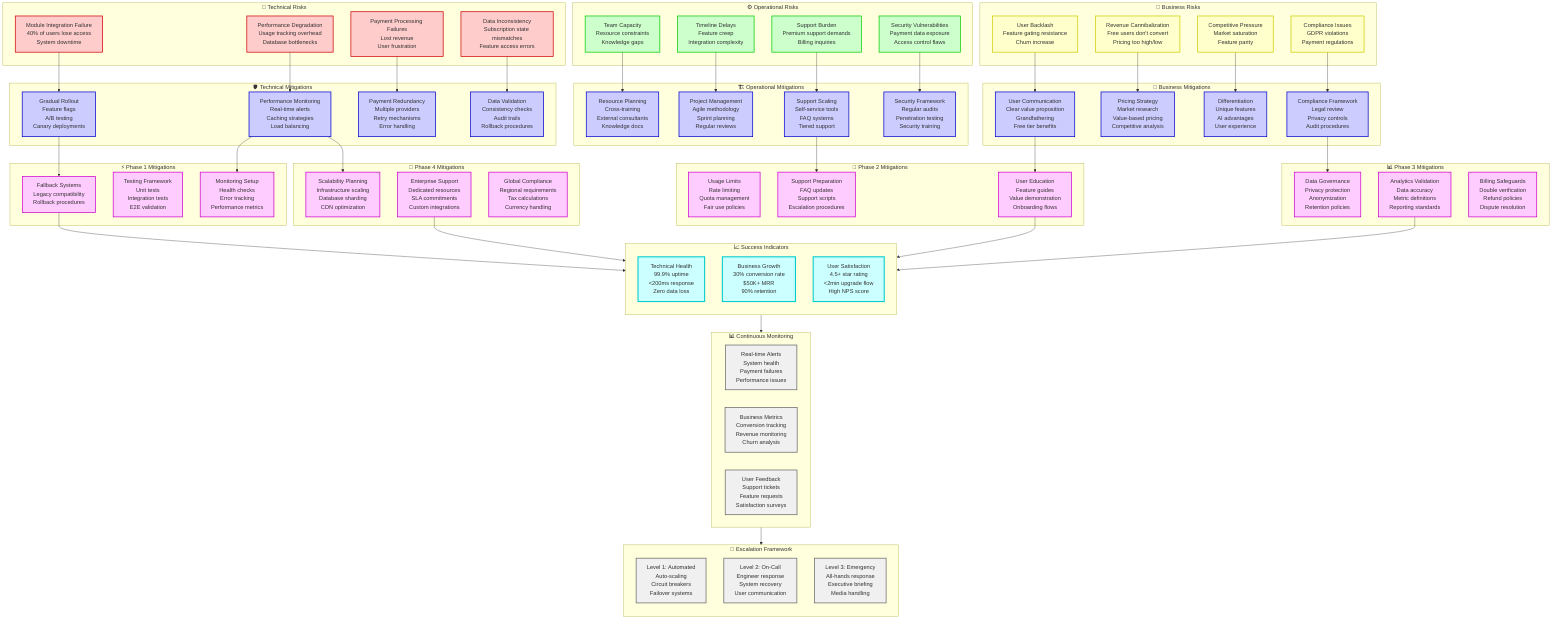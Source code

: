 graph TB
    %% Risk Categories
    subgraph TechRisks["🔧 Technical Risks"]
        direction TB
        T1[Module Integration Failure<br/>40% of users lose access<br/>System downtime]
        T2[Performance Degradation<br/>Usage tracking overhead<br/>Database bottlenecks]
        T3[Payment Processing Failures<br/>Lost revenue<br/>User frustration]
        T4[Data Inconsistency<br/>Subscription state mismatches<br/>Feature access errors]
    end

    subgraph BusinessRisks["💼 Business Risks"]
        direction TB
        B1[User Backlash<br/>Feature gating resistance<br/>Churn increase]
        B2[Revenue Cannibalization<br/>Free users don't convert<br/>Pricing too high/low]
        B3[Competitive Pressure<br/>Market saturation<br/>Feature parity]
        B4[Compliance Issues<br/>GDPR violations<br/>Payment regulations]
    end

    subgraph OpRisks["⚙️ Operational Risks"]
        direction TB
        O1[Team Capacity<br/>Resource constraints<br/>Knowledge gaps]
        O2[Timeline Delays<br/>Feature creep<br/>Integration complexity]
        O3[Support Burden<br/>Premium support demands<br/>Billing inquiries]
        O4[Security Vulnerabilities<br/>Payment data exposure<br/>Access control flaws]
    end

    %% Mitigation Strategies
    subgraph TechMit["🛡️ Technical Mitigations"]
        direction TB
        TM1[Gradual Rollout<br/>Feature flags<br/>A/B testing<br/>Canary deployments]
        TM2[Performance Monitoring<br/>Real-time alerts<br/>Caching strategies<br/>Load balancing]
        TM3[Payment Redundancy<br/>Multiple providers<br/>Retry mechanisms<br/>Error handling]
        TM4[Data Validation<br/>Consistency checks<br/>Audit trails<br/>Rollback procedures]
    end

    subgraph BusinessMit["🎯 Business Mitigations"]
        direction TB
        BM1[User Communication<br/>Clear value proposition<br/>Grandfathering<br/>Free tier benefits]
        BM2[Pricing Strategy<br/>Market research<br/>Value-based pricing<br/>Competitive analysis]
        BM3[Differentiation<br/>Unique features<br/>AI advantages<br/>User experience]
        BM4[Compliance Framework<br/>Legal review<br/>Privacy controls<br/>Audit procedures]
    end

    subgraph OpMit["🏗️ Operational Mitigations"]
        direction TB
        OM1[Resource Planning<br/>Cross-training<br/>External consultants<br/>Knowledge docs]
        OM2[Project Management<br/>Agile methodology<br/>Sprint planning<br/>Regular reviews]
        OM3[Support Scaling<br/>Self-service tools<br/>FAQ systems<br/>Tiered support]
        OM4[Security Framework<br/>Regular audits<br/>Penetration testing<br/>Security training]
    end

    %% Risk-Mitigation Connections
    T1 --> TM1
    T2 --> TM2
    T3 --> TM3
    T4 --> TM4

    B1 --> BM1
    B2 --> BM2
    B3 --> BM3
    B4 --> BM4

    O1 --> OM1
    O2 --> OM2
    O3 --> OM3
    O4 --> OM4

    %% Implementation Phases
    subgraph Phase1Mit["⚡ Phase 1 Mitigations"]
        direction TB
        P1M1[Fallback Systems<br/>Legacy compatibility<br/>Rollback procedures]
        P1M2[Testing Framework<br/>Unit tests<br/>Integration tests<br/>E2E validation]
        P1M3[Monitoring Setup<br/>Health checks<br/>Error tracking<br/>Performance metrics]
    end

    subgraph Phase2Mit["🚀 Phase 2 Mitigations"]
        direction TB
        P2M1[Usage Limits<br/>Rate limiting<br/>Quota management<br/>Fair use policies]
        P2M2[User Education<br/>Feature guides<br/>Value demonstration<br/>Onboarding flows]
        P2M3[Support Preparation<br/>FAQ updates<br/>Support scripts<br/>Escalation procedures]
    end

    subgraph Phase3Mit["📊 Phase 3 Mitigations"]
        direction TB
        P3M1[Data Governance<br/>Privacy protection<br/>Anonymization<br/>Retention policies]
        P3M2[Analytics Validation<br/>Data accuracy<br/>Metric definitions<br/>Reporting standards]
        P3M3[Billing Safeguards<br/>Double verification<br/>Refund policies<br/>Dispute resolution]
    end

    subgraph Phase4Mit["🏢 Phase 4 Mitigations"]
        direction TB
        P4M1[Scalability Planning<br/>Infrastructure scaling<br/>Database sharding<br/>CDN optimization]
        P4M2[Enterprise Support<br/>Dedicated resources<br/>SLA commitments<br/>Custom integrations]
        P4M3[Global Compliance<br/>Regional requirements<br/>Tax calculations<br/>Currency handling]
    end

    %% Phase Dependencies
    TM1 --> P1M1
    TM2 --> P1M3
    BM1 --> P2M2
    OM3 --> P2M3
    BM4 --> P3M1
    TM2 --> P4M1

    %% Success Metrics
    subgraph Success["📈 Success Indicators"]
        direction TB
        S1[Technical Health<br/>99.9% uptime<br/>&lt;200ms response<br/>Zero data loss]
        S2[Business Growth<br/>30% conversion rate<br/>$50K+ MRR<br/>90% retention]
        S3[User Satisfaction<br/>4.5+ star rating<br/>&lt;2min upgrade flow<br/>High NPS score]
    end

    %% Final Connections
    P1M1 --> Success
    P2M2 --> Success
    P3M2 --> Success
    P4M2 --> Success

    %% Monitoring & Alerting
    subgraph Monitoring["📊 Continuous Monitoring"]
        direction LR
        M1[Real-time Alerts<br/>System health<br/>Payment failures<br/>Performance issues]
        M2[Business Metrics<br/>Conversion tracking<br/>Revenue monitoring<br/>Churn analysis]
        M3[User Feedback<br/>Support tickets<br/>Feature requests<br/>Satisfaction surveys]
    end

    Success --> Monitoring

    %% Escalation Procedures
    subgraph Escalation["🚨 Escalation Framework"]
        direction TB
        E1[Level 1: Automated<br/>Auto-scaling<br/>Circuit breakers<br/>Failover systems]
        E2[Level 2: On-Call<br/>Engineer response<br/>System recovery<br/>User communication]
        E3[Level 3: Emergency<br/>All-hands response<br/>Executive briefing<br/>Media handling]
    end

    Monitoring --> Escalation

    %% Styling
    classDef techRisk fill:#ffcccc,stroke:#cc0000,stroke-width:2px
    classDef businessRisk fill:#ffffcc,stroke:#cccc00,stroke-width:2px
    classDef opRisk fill:#ccffcc,stroke:#00cc00,stroke-width:2px
    classDef mitigation fill:#ccccff,stroke:#0000cc,stroke-width:2px
    classDef phase fill:#ffccff,stroke:#cc00cc,stroke-width:2px
    classDef success fill:#ccffff,stroke:#00cccc,stroke-width:3px
    classDef monitoring fill:#f0f0f0,stroke:#666666,stroke-width:2px

    class T1,T2,T3,T4 techRisk
    class B1,B2,B3,B4 businessRisk
    class O1,O2,O3,O4 opRisk
    class TM1,TM2,TM3,TM4,BM1,BM2,BM3,BM4,OM1,OM2,OM3,OM4 mitigation
    class P1M1,P1M2,P1M3,P2M1,P2M2,P2M3,P3M1,P3M2,P3M3,P4M1,P4M2,P4M3 phase
    class S1,S2,S3 success
    class M1,M2,M3,E1,E2,E3 monitoring